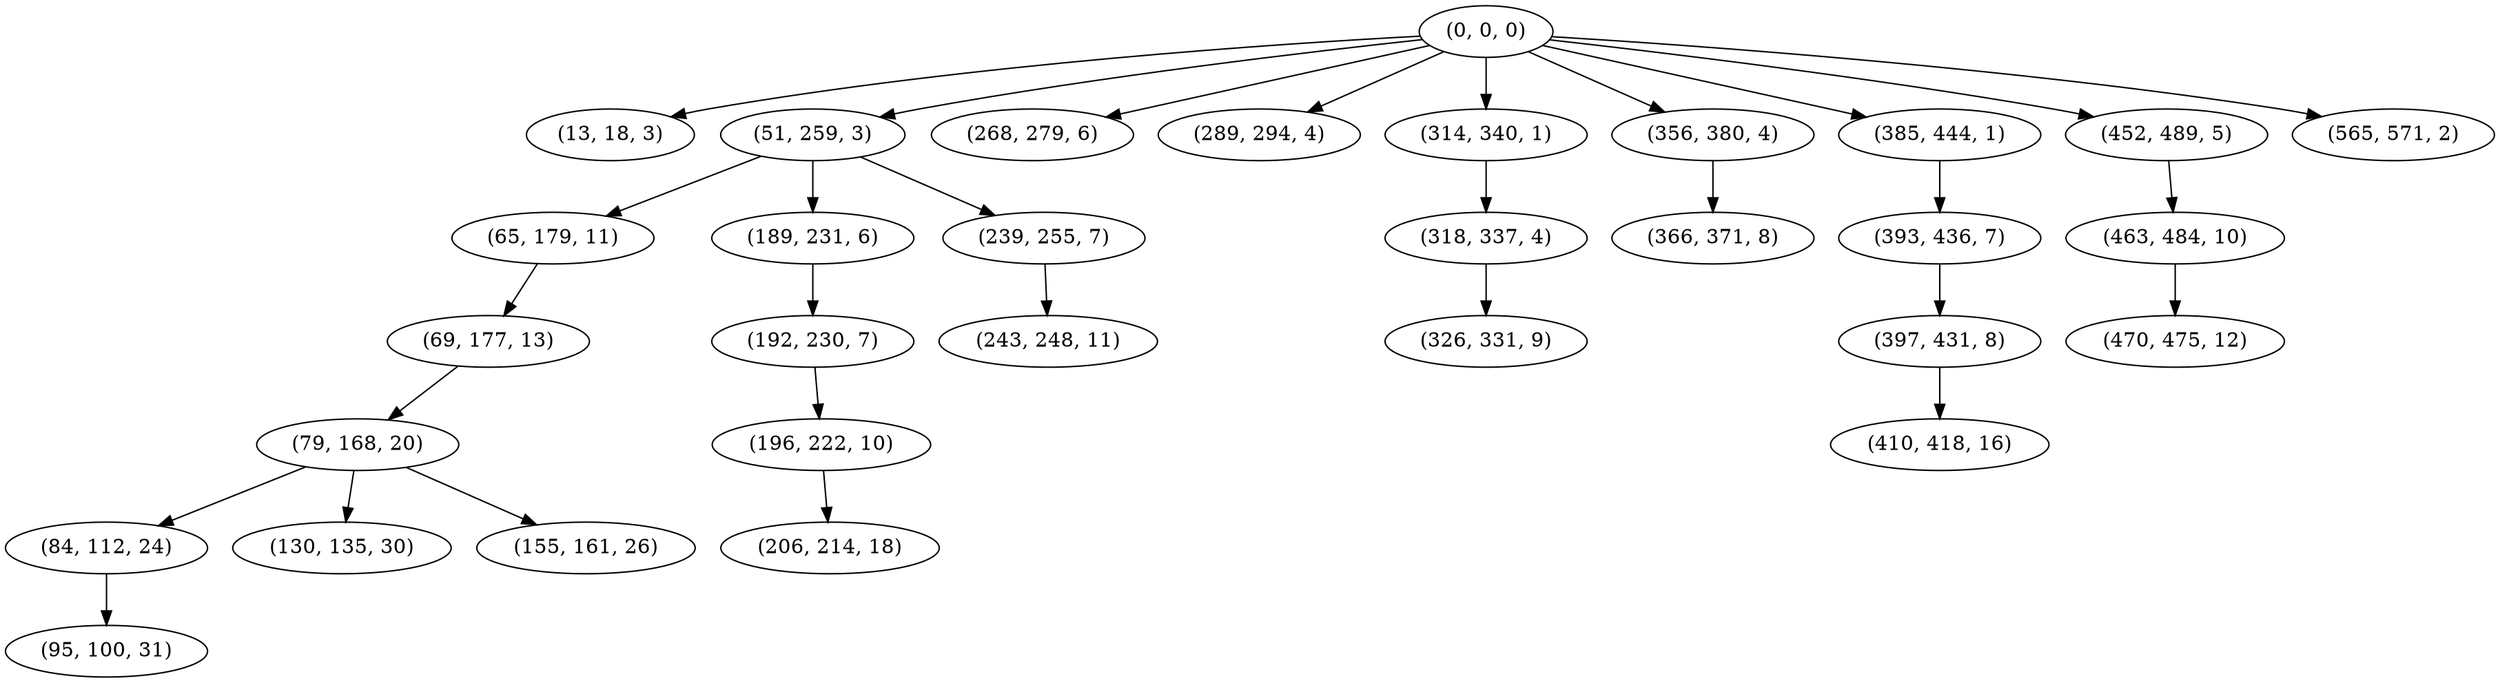 digraph tree {
    "(0, 0, 0)";
    "(13, 18, 3)";
    "(51, 259, 3)";
    "(65, 179, 11)";
    "(69, 177, 13)";
    "(79, 168, 20)";
    "(84, 112, 24)";
    "(95, 100, 31)";
    "(130, 135, 30)";
    "(155, 161, 26)";
    "(189, 231, 6)";
    "(192, 230, 7)";
    "(196, 222, 10)";
    "(206, 214, 18)";
    "(239, 255, 7)";
    "(243, 248, 11)";
    "(268, 279, 6)";
    "(289, 294, 4)";
    "(314, 340, 1)";
    "(318, 337, 4)";
    "(326, 331, 9)";
    "(356, 380, 4)";
    "(366, 371, 8)";
    "(385, 444, 1)";
    "(393, 436, 7)";
    "(397, 431, 8)";
    "(410, 418, 16)";
    "(452, 489, 5)";
    "(463, 484, 10)";
    "(470, 475, 12)";
    "(565, 571, 2)";
    "(0, 0, 0)" -> "(13, 18, 3)";
    "(0, 0, 0)" -> "(51, 259, 3)";
    "(0, 0, 0)" -> "(268, 279, 6)";
    "(0, 0, 0)" -> "(289, 294, 4)";
    "(0, 0, 0)" -> "(314, 340, 1)";
    "(0, 0, 0)" -> "(356, 380, 4)";
    "(0, 0, 0)" -> "(385, 444, 1)";
    "(0, 0, 0)" -> "(452, 489, 5)";
    "(0, 0, 0)" -> "(565, 571, 2)";
    "(51, 259, 3)" -> "(65, 179, 11)";
    "(51, 259, 3)" -> "(189, 231, 6)";
    "(51, 259, 3)" -> "(239, 255, 7)";
    "(65, 179, 11)" -> "(69, 177, 13)";
    "(69, 177, 13)" -> "(79, 168, 20)";
    "(79, 168, 20)" -> "(84, 112, 24)";
    "(79, 168, 20)" -> "(130, 135, 30)";
    "(79, 168, 20)" -> "(155, 161, 26)";
    "(84, 112, 24)" -> "(95, 100, 31)";
    "(189, 231, 6)" -> "(192, 230, 7)";
    "(192, 230, 7)" -> "(196, 222, 10)";
    "(196, 222, 10)" -> "(206, 214, 18)";
    "(239, 255, 7)" -> "(243, 248, 11)";
    "(314, 340, 1)" -> "(318, 337, 4)";
    "(318, 337, 4)" -> "(326, 331, 9)";
    "(356, 380, 4)" -> "(366, 371, 8)";
    "(385, 444, 1)" -> "(393, 436, 7)";
    "(393, 436, 7)" -> "(397, 431, 8)";
    "(397, 431, 8)" -> "(410, 418, 16)";
    "(452, 489, 5)" -> "(463, 484, 10)";
    "(463, 484, 10)" -> "(470, 475, 12)";
}
